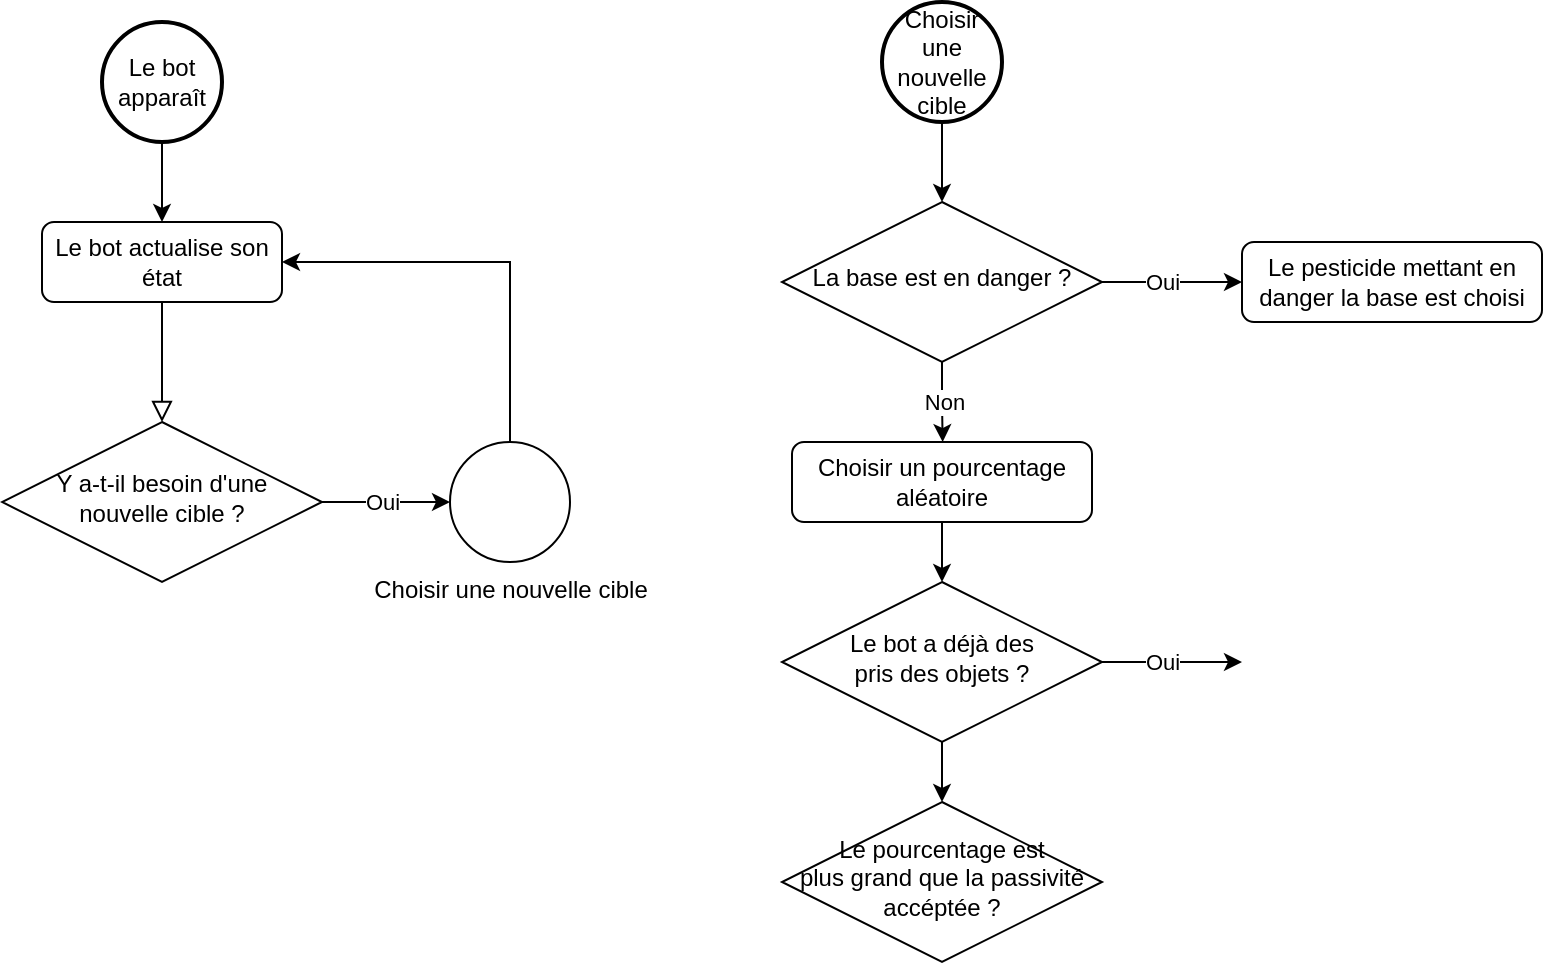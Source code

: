 <mxfile version="20.8.16" type="device"><diagram id="C5RBs43oDa-KdzZeNtuy" name="Page-1"><mxGraphModel dx="393" dy="696" grid="1" gridSize="10" guides="1" tooltips="1" connect="1" arrows="1" fold="1" page="1" pageScale="1" pageWidth="827" pageHeight="1169" math="0" shadow="0"><root><mxCell id="WIyWlLk6GJQsqaUBKTNV-0"/><mxCell id="WIyWlLk6GJQsqaUBKTNV-1" parent="WIyWlLk6GJQsqaUBKTNV-0"/><mxCell id="WIyWlLk6GJQsqaUBKTNV-2" value="" style="rounded=0;html=1;jettySize=auto;orthogonalLoop=1;fontSize=11;endArrow=block;endFill=0;endSize=8;strokeWidth=1;shadow=0;labelBackgroundColor=none;edgeStyle=orthogonalEdgeStyle;" parent="WIyWlLk6GJQsqaUBKTNV-1" source="WIyWlLk6GJQsqaUBKTNV-3" target="WIyWlLk6GJQsqaUBKTNV-6" edge="1"><mxGeometry relative="1" as="geometry"/></mxCell><mxCell id="WIyWlLk6GJQsqaUBKTNV-3" value="Le bot actualise son état" style="rounded=1;whiteSpace=wrap;html=1;fontSize=12;glass=0;strokeWidth=1;shadow=0;" parent="WIyWlLk6GJQsqaUBKTNV-1" vertex="1"><mxGeometry x="150" y="130" width="120" height="40" as="geometry"/></mxCell><mxCell id="FhGQNM0UpocODOGuqrGv-0" value="Oui" style="edgeStyle=orthogonalEdgeStyle;rounded=0;orthogonalLoop=1;jettySize=auto;html=1;exitX=1;exitY=0.5;exitDx=0;exitDy=0;entryX=0;entryY=0.5;entryDx=0;entryDy=0;entryPerimeter=0;" edge="1" parent="WIyWlLk6GJQsqaUBKTNV-1" source="WIyWlLk6GJQsqaUBKTNV-6" target="FhGQNM0UpocODOGuqrGv-6"><mxGeometry x="-0.062" relative="1" as="geometry"><mxPoint x="360" y="270.0" as="targetPoint"/><mxPoint as="offset"/></mxGeometry></mxCell><mxCell id="WIyWlLk6GJQsqaUBKTNV-6" value="Y a-t-il besoin d'une nouvelle cible ?" style="rhombus;whiteSpace=wrap;html=1;shadow=0;fontFamily=Helvetica;fontSize=12;align=center;strokeWidth=1;spacing=6;spacingTop=-4;" parent="WIyWlLk6GJQsqaUBKTNV-1" vertex="1"><mxGeometry x="130" y="230" width="160" height="80" as="geometry"/></mxCell><mxCell id="FhGQNM0UpocODOGuqrGv-2" style="edgeStyle=orthogonalEdgeStyle;rounded=0;orthogonalLoop=1;jettySize=auto;html=1;exitX=0.5;exitY=1;exitDx=0;exitDy=0;exitPerimeter=0;entryX=0.5;entryY=0;entryDx=0;entryDy=0;" edge="1" parent="WIyWlLk6GJQsqaUBKTNV-1" source="FhGQNM0UpocODOGuqrGv-1" target="WIyWlLk6GJQsqaUBKTNV-3"><mxGeometry relative="1" as="geometry"/></mxCell><mxCell id="FhGQNM0UpocODOGuqrGv-1" value="Le bot apparaît" style="strokeWidth=2;html=1;shape=mxgraph.flowchart.start_2;whiteSpace=wrap;" vertex="1" parent="WIyWlLk6GJQsqaUBKTNV-1"><mxGeometry x="180" y="30" width="60" height="60" as="geometry"/></mxCell><mxCell id="FhGQNM0UpocODOGuqrGv-15" style="edgeStyle=orthogonalEdgeStyle;rounded=0;orthogonalLoop=1;jettySize=auto;html=1;exitX=0.5;exitY=0;exitDx=0;exitDy=0;exitPerimeter=0;entryX=1;entryY=0.5;entryDx=0;entryDy=0;" edge="1" parent="WIyWlLk6GJQsqaUBKTNV-1" source="FhGQNM0UpocODOGuqrGv-6" target="WIyWlLk6GJQsqaUBKTNV-3"><mxGeometry relative="1" as="geometry"/></mxCell><mxCell id="FhGQNM0UpocODOGuqrGv-6" value="Choisir une nouvelle cible" style="verticalLabelPosition=bottom;verticalAlign=top;html=1;shape=mxgraph.flowchart.on-page_reference;" vertex="1" parent="WIyWlLk6GJQsqaUBKTNV-1"><mxGeometry x="354" y="240" width="60" height="60" as="geometry"/></mxCell><mxCell id="FhGQNM0UpocODOGuqrGv-10" style="edgeStyle=orthogonalEdgeStyle;rounded=0;orthogonalLoop=1;jettySize=auto;html=1;exitX=0.5;exitY=1;exitDx=0;exitDy=0;exitPerimeter=0;" edge="1" parent="WIyWlLk6GJQsqaUBKTNV-1" source="FhGQNM0UpocODOGuqrGv-7" target="FhGQNM0UpocODOGuqrGv-9"><mxGeometry relative="1" as="geometry"/></mxCell><mxCell id="FhGQNM0UpocODOGuqrGv-7" value="Choisir une nouvelle cible" style="strokeWidth=2;html=1;shape=mxgraph.flowchart.start_2;whiteSpace=wrap;" vertex="1" parent="WIyWlLk6GJQsqaUBKTNV-1"><mxGeometry x="570" y="20" width="60" height="60" as="geometry"/></mxCell><mxCell id="FhGQNM0UpocODOGuqrGv-12" style="edgeStyle=orthogonalEdgeStyle;rounded=0;orthogonalLoop=1;jettySize=auto;html=1;exitX=1;exitY=0.5;exitDx=0;exitDy=0;" edge="1" parent="WIyWlLk6GJQsqaUBKTNV-1" source="FhGQNM0UpocODOGuqrGv-9" target="FhGQNM0UpocODOGuqrGv-11"><mxGeometry relative="1" as="geometry"/></mxCell><mxCell id="FhGQNM0UpocODOGuqrGv-13" value="Oui" style="edgeLabel;html=1;align=center;verticalAlign=middle;resizable=0;points=[];" vertex="1" connectable="0" parent="FhGQNM0UpocODOGuqrGv-12"><mxGeometry x="0.73" y="-1" relative="1" as="geometry"><mxPoint x="-31" y="-1" as="offset"/></mxGeometry></mxCell><mxCell id="FhGQNM0UpocODOGuqrGv-14" value="Non" style="edgeStyle=orthogonalEdgeStyle;rounded=0;orthogonalLoop=1;jettySize=auto;html=1;exitX=0.5;exitY=1;exitDx=0;exitDy=0;" edge="1" parent="WIyWlLk6GJQsqaUBKTNV-1" source="FhGQNM0UpocODOGuqrGv-9"><mxGeometry relative="1" as="geometry"><mxPoint x="600.333" y="240.0" as="targetPoint"/></mxGeometry></mxCell><mxCell id="FhGQNM0UpocODOGuqrGv-9" value="La base est en danger ?" style="rhombus;whiteSpace=wrap;html=1;shadow=0;fontFamily=Helvetica;fontSize=12;align=center;strokeWidth=1;spacing=6;spacingTop=-4;" vertex="1" parent="WIyWlLk6GJQsqaUBKTNV-1"><mxGeometry x="520" y="120" width="160" height="80" as="geometry"/></mxCell><mxCell id="FhGQNM0UpocODOGuqrGv-11" value="Le pesticide mettant en danger la base est choisi" style="rounded=1;whiteSpace=wrap;html=1;fontSize=12;glass=0;strokeWidth=1;shadow=0;" vertex="1" parent="WIyWlLk6GJQsqaUBKTNV-1"><mxGeometry x="750" y="140" width="150" height="40" as="geometry"/></mxCell><mxCell id="FhGQNM0UpocODOGuqrGv-19" style="edgeStyle=orthogonalEdgeStyle;rounded=0;orthogonalLoop=1;jettySize=auto;html=1;exitX=0.5;exitY=1;exitDx=0;exitDy=0;entryX=0.5;entryY=0;entryDx=0;entryDy=0;" edge="1" parent="WIyWlLk6GJQsqaUBKTNV-1" source="FhGQNM0UpocODOGuqrGv-17" target="FhGQNM0UpocODOGuqrGv-18"><mxGeometry relative="1" as="geometry"/></mxCell><mxCell id="FhGQNM0UpocODOGuqrGv-17" value="Choisir un pourcentage aléatoire" style="rounded=1;whiteSpace=wrap;html=1;fontSize=12;glass=0;strokeWidth=1;shadow=0;" vertex="1" parent="WIyWlLk6GJQsqaUBKTNV-1"><mxGeometry x="525" y="240" width="150" height="40" as="geometry"/></mxCell><mxCell id="FhGQNM0UpocODOGuqrGv-20" value="Oui" style="edgeStyle=orthogonalEdgeStyle;rounded=0;orthogonalLoop=1;jettySize=auto;html=1;exitX=1;exitY=0.5;exitDx=0;exitDy=0;" edge="1" parent="WIyWlLk6GJQsqaUBKTNV-1" source="FhGQNM0UpocODOGuqrGv-18"><mxGeometry x="-0.143" relative="1" as="geometry"><mxPoint x="750" y="350" as="targetPoint"/><mxPoint as="offset"/></mxGeometry></mxCell><mxCell id="FhGQNM0UpocODOGuqrGv-23" style="edgeStyle=orthogonalEdgeStyle;rounded=0;orthogonalLoop=1;jettySize=auto;html=1;exitX=0.5;exitY=1;exitDx=0;exitDy=0;entryX=0.5;entryY=0;entryDx=0;entryDy=0;" edge="1" parent="WIyWlLk6GJQsqaUBKTNV-1" source="FhGQNM0UpocODOGuqrGv-18" target="FhGQNM0UpocODOGuqrGv-22"><mxGeometry relative="1" as="geometry"/></mxCell><mxCell id="FhGQNM0UpocODOGuqrGv-18" value="Le bot a déjà des &lt;br&gt;pris des objets ?" style="rhombus;whiteSpace=wrap;html=1;shadow=0;fontFamily=Helvetica;fontSize=12;align=center;strokeWidth=1;spacing=6;spacingTop=-4;" vertex="1" parent="WIyWlLk6GJQsqaUBKTNV-1"><mxGeometry x="520" y="310" width="160" height="80" as="geometry"/></mxCell><mxCell id="FhGQNM0UpocODOGuqrGv-22" value="Le pourcentage est &lt;br&gt;plus grand que la passivité accéptée ?" style="rhombus;whiteSpace=wrap;html=1;shadow=0;fontFamily=Helvetica;fontSize=12;align=center;strokeWidth=1;spacing=6;spacingTop=-4;" vertex="1" parent="WIyWlLk6GJQsqaUBKTNV-1"><mxGeometry x="520" y="420" width="160" height="80" as="geometry"/></mxCell></root></mxGraphModel></diagram></mxfile>